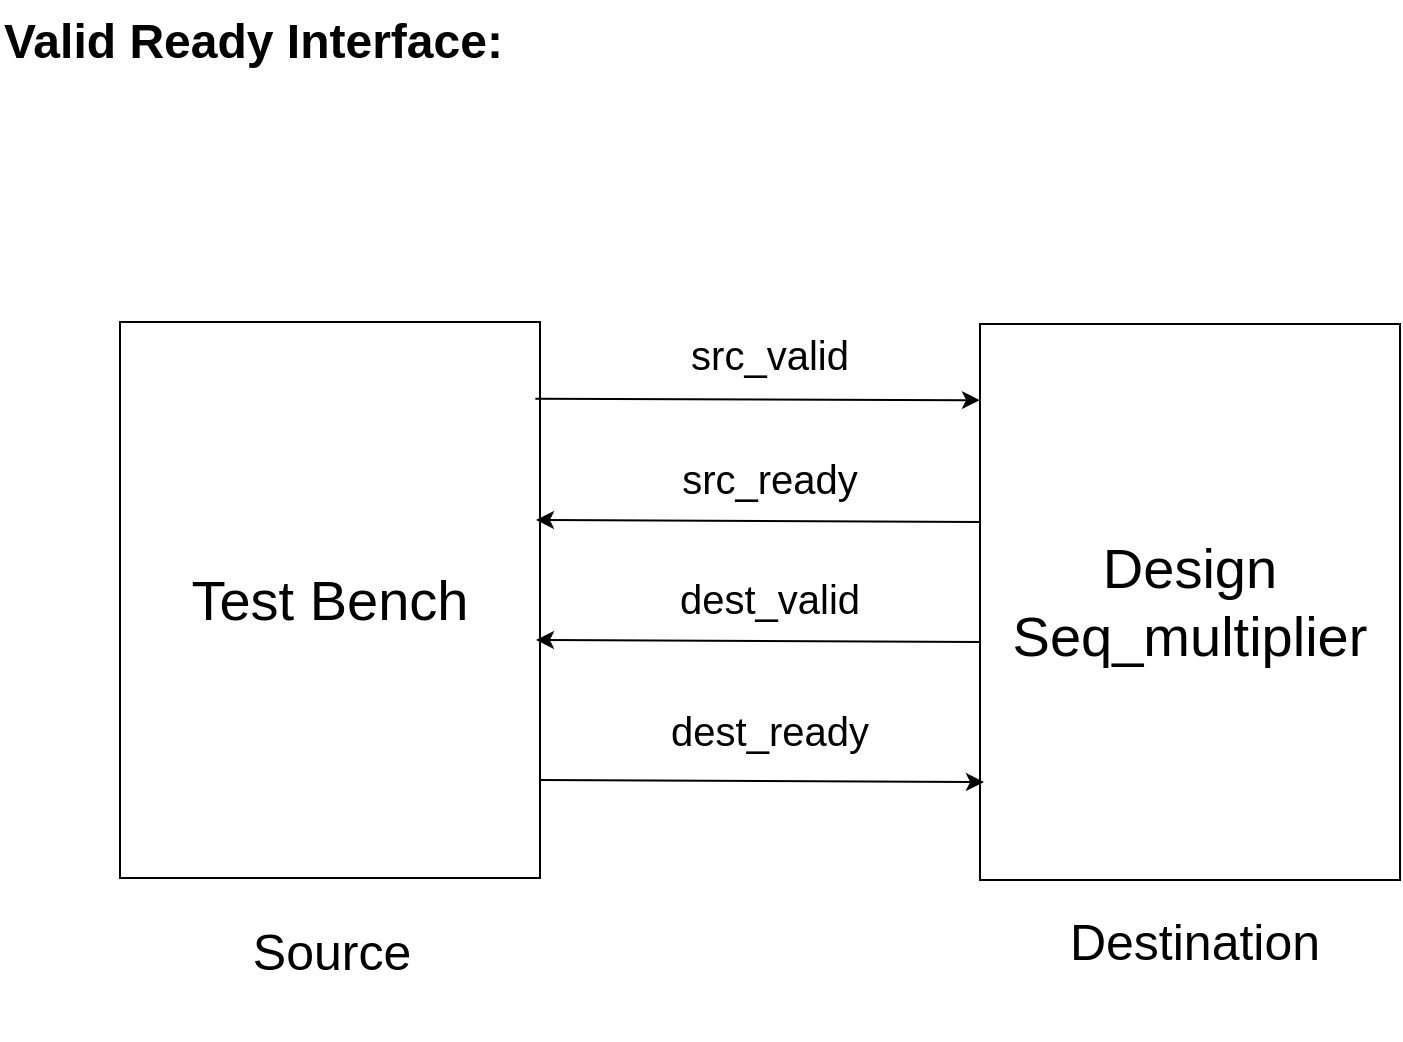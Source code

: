 <mxfile version="24.7.6">
  <diagram name="Page-1" id="xIYD9722voRiS3qMDO6H">
    <mxGraphModel dx="978" dy="551" grid="1" gridSize="10" guides="1" tooltips="1" connect="1" arrows="1" fold="1" page="1" pageScale="1" pageWidth="827" pageHeight="1169" math="0" shadow="0">
      <root>
        <mxCell id="0" />
        <mxCell id="1" parent="0" />
        <mxCell id="zhti-xoGkkzIzvK8cg3s-1" value="&lt;h1 style=&quot;margin-top: 0px;&quot;&gt;Valid Ready Interface:&lt;/h1&gt;" style="text;html=1;whiteSpace=wrap;overflow=hidden;rounded=0;" vertex="1" parent="1">
          <mxGeometry x="10" y="160" width="270" height="40" as="geometry" />
        </mxCell>
        <mxCell id="zhti-xoGkkzIzvK8cg3s-7" value="&lt;font style=&quot;font-size: 28px;&quot;&gt;Design&lt;/font&gt;&lt;div&gt;&lt;font style=&quot;font-size: 28px;&quot;&gt;Seq_multiplier&lt;/font&gt;&lt;/div&gt;" style="rounded=0;whiteSpace=wrap;html=1;" vertex="1" parent="1">
          <mxGeometry x="500" y="322" width="210" height="278" as="geometry" />
        </mxCell>
        <mxCell id="zhti-xoGkkzIzvK8cg3s-8" value="&lt;span style=&quot;font-size: 28px;&quot;&gt;Test Bench&lt;/span&gt;" style="rounded=0;whiteSpace=wrap;html=1;" vertex="1" parent="1">
          <mxGeometry x="70" y="321" width="210" height="278" as="geometry" />
        </mxCell>
        <mxCell id="zhti-xoGkkzIzvK8cg3s-9" value="" style="edgeStyle=none;orthogonalLoop=1;jettySize=auto;html=1;rounded=0;exitX=0.989;exitY=0.138;exitDx=0;exitDy=0;exitPerimeter=0;entryX=0;entryY=0.137;entryDx=0;entryDy=0;entryPerimeter=0;" edge="1" parent="1" source="zhti-xoGkkzIzvK8cg3s-8" target="zhti-xoGkkzIzvK8cg3s-7">
          <mxGeometry width="80" relative="1" as="geometry">
            <mxPoint x="310" y="360" as="sourcePoint" />
            <mxPoint x="390" y="360" as="targetPoint" />
            <Array as="points" />
          </mxGeometry>
        </mxCell>
        <mxCell id="zhti-xoGkkzIzvK8cg3s-11" value="" style="edgeStyle=none;orthogonalLoop=1;jettySize=auto;html=1;rounded=0;exitX=0.989;exitY=0.138;exitDx=0;exitDy=0;exitPerimeter=0;entryX=0;entryY=0.137;entryDx=0;entryDy=0;entryPerimeter=0;" edge="1" parent="1">
          <mxGeometry width="80" relative="1" as="geometry">
            <mxPoint x="500" y="421" as="sourcePoint" />
            <mxPoint x="278" y="420" as="targetPoint" />
            <Array as="points" />
          </mxGeometry>
        </mxCell>
        <mxCell id="zhti-xoGkkzIzvK8cg3s-12" value="" style="edgeStyle=none;orthogonalLoop=1;jettySize=auto;html=1;rounded=0;exitX=0.989;exitY=0.138;exitDx=0;exitDy=0;exitPerimeter=0;entryX=0;entryY=0.137;entryDx=0;entryDy=0;entryPerimeter=0;" edge="1" parent="1">
          <mxGeometry width="80" relative="1" as="geometry">
            <mxPoint x="500" y="481" as="sourcePoint" />
            <mxPoint x="278" y="480" as="targetPoint" />
            <Array as="points" />
          </mxGeometry>
        </mxCell>
        <mxCell id="zhti-xoGkkzIzvK8cg3s-13" value="" style="edgeStyle=none;orthogonalLoop=1;jettySize=auto;html=1;rounded=0;exitX=0.989;exitY=0.138;exitDx=0;exitDy=0;exitPerimeter=0;entryX=0;entryY=0.137;entryDx=0;entryDy=0;entryPerimeter=0;" edge="1" parent="1">
          <mxGeometry width="80" relative="1" as="geometry">
            <mxPoint x="280" y="550" as="sourcePoint" />
            <mxPoint x="502" y="551" as="targetPoint" />
            <Array as="points" />
          </mxGeometry>
        </mxCell>
        <mxCell id="zhti-xoGkkzIzvK8cg3s-14" value="&lt;font style=&quot;font-size: 25px;&quot;&gt;Source&lt;/font&gt;&lt;div style=&quot;font-size: 25px;&quot;&gt;&lt;br&gt;&lt;/div&gt;" style="text;html=1;align=center;verticalAlign=middle;whiteSpace=wrap;rounded=0;" vertex="1" parent="1">
          <mxGeometry x="126" y="620" width="100" height="60" as="geometry" />
        </mxCell>
        <mxCell id="zhti-xoGkkzIzvK8cg3s-15" value="&lt;div style=&quot;font-size: 25px;&quot;&gt;Destination&lt;/div&gt;" style="text;html=1;align=center;verticalAlign=middle;whiteSpace=wrap;rounded=0;" vertex="1" parent="1">
          <mxGeometry x="534.5" y="600" width="145" height="60" as="geometry" />
        </mxCell>
        <mxCell id="zhti-xoGkkzIzvK8cg3s-16" value="&lt;font style=&quot;font-size: 20px;&quot;&gt;src_valid&lt;/font&gt;" style="text;html=1;align=center;verticalAlign=middle;whiteSpace=wrap;rounded=0;" vertex="1" parent="1">
          <mxGeometry x="340" y="322" width="110" height="30" as="geometry" />
        </mxCell>
        <mxCell id="zhti-xoGkkzIzvK8cg3s-18" value="&lt;font style=&quot;font-size: 20px;&quot;&gt;src_ready&lt;/font&gt;" style="text;html=1;align=center;verticalAlign=middle;whiteSpace=wrap;rounded=0;" vertex="1" parent="1">
          <mxGeometry x="340" y="384" width="110" height="30" as="geometry" />
        </mxCell>
        <mxCell id="zhti-xoGkkzIzvK8cg3s-20" value="&lt;font style=&quot;font-size: 20px;&quot;&gt;dest_valid&lt;/font&gt;" style="text;html=1;align=center;verticalAlign=middle;whiteSpace=wrap;rounded=0;" vertex="1" parent="1">
          <mxGeometry x="340" y="444" width="110" height="30" as="geometry" />
        </mxCell>
        <mxCell id="zhti-xoGkkzIzvK8cg3s-21" value="&lt;font style=&quot;font-size: 20px;&quot;&gt;dest_ready&lt;/font&gt;" style="text;html=1;align=center;verticalAlign=middle;whiteSpace=wrap;rounded=0;" vertex="1" parent="1">
          <mxGeometry x="340" y="510" width="110" height="30" as="geometry" />
        </mxCell>
      </root>
    </mxGraphModel>
  </diagram>
</mxfile>
